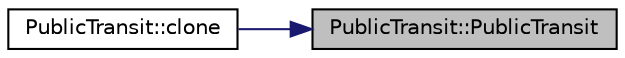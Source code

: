 digraph "PublicTransit::PublicTransit"
{
 // LATEX_PDF_SIZE
  edge [fontname="Helvetica",fontsize="10",labelfontname="Helvetica",labelfontsize="10"];
  node [fontname="Helvetica",fontsize="10",shape=record];
  rankdir="RL";
  Node1 [label="PublicTransit::PublicTransit",height=0.2,width=0.4,color="black", fillcolor="grey75", style="filled", fontcolor="black",tooltip="Default constructor Initializes a new public transit project with empty description,..."];
  Node1 -> Node2 [dir="back",color="midnightblue",fontsize="10",style="solid",fontname="Helvetica"];
  Node2 [label="PublicTransit::clone",height=0.2,width=0.4,color="black", fillcolor="white", style="filled",URL="$classPublicTransit.html#a9dd7b948d6e968710c7b24403da2fe46",tooltip="Creates a deep copy of the public transit project."];
}
